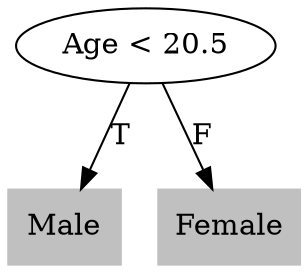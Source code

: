 digraph Tree {
size = "4,4";

"Age < 20.5" -> class_0 [label = "T"];
class_0 [shape = box, color = gray, style = filled, label = "Male"];
"Age < 20.5" -> class_1 [label = "F"];
class_1 [shape = box, color = gray, style = filled, label = "Female"];
}